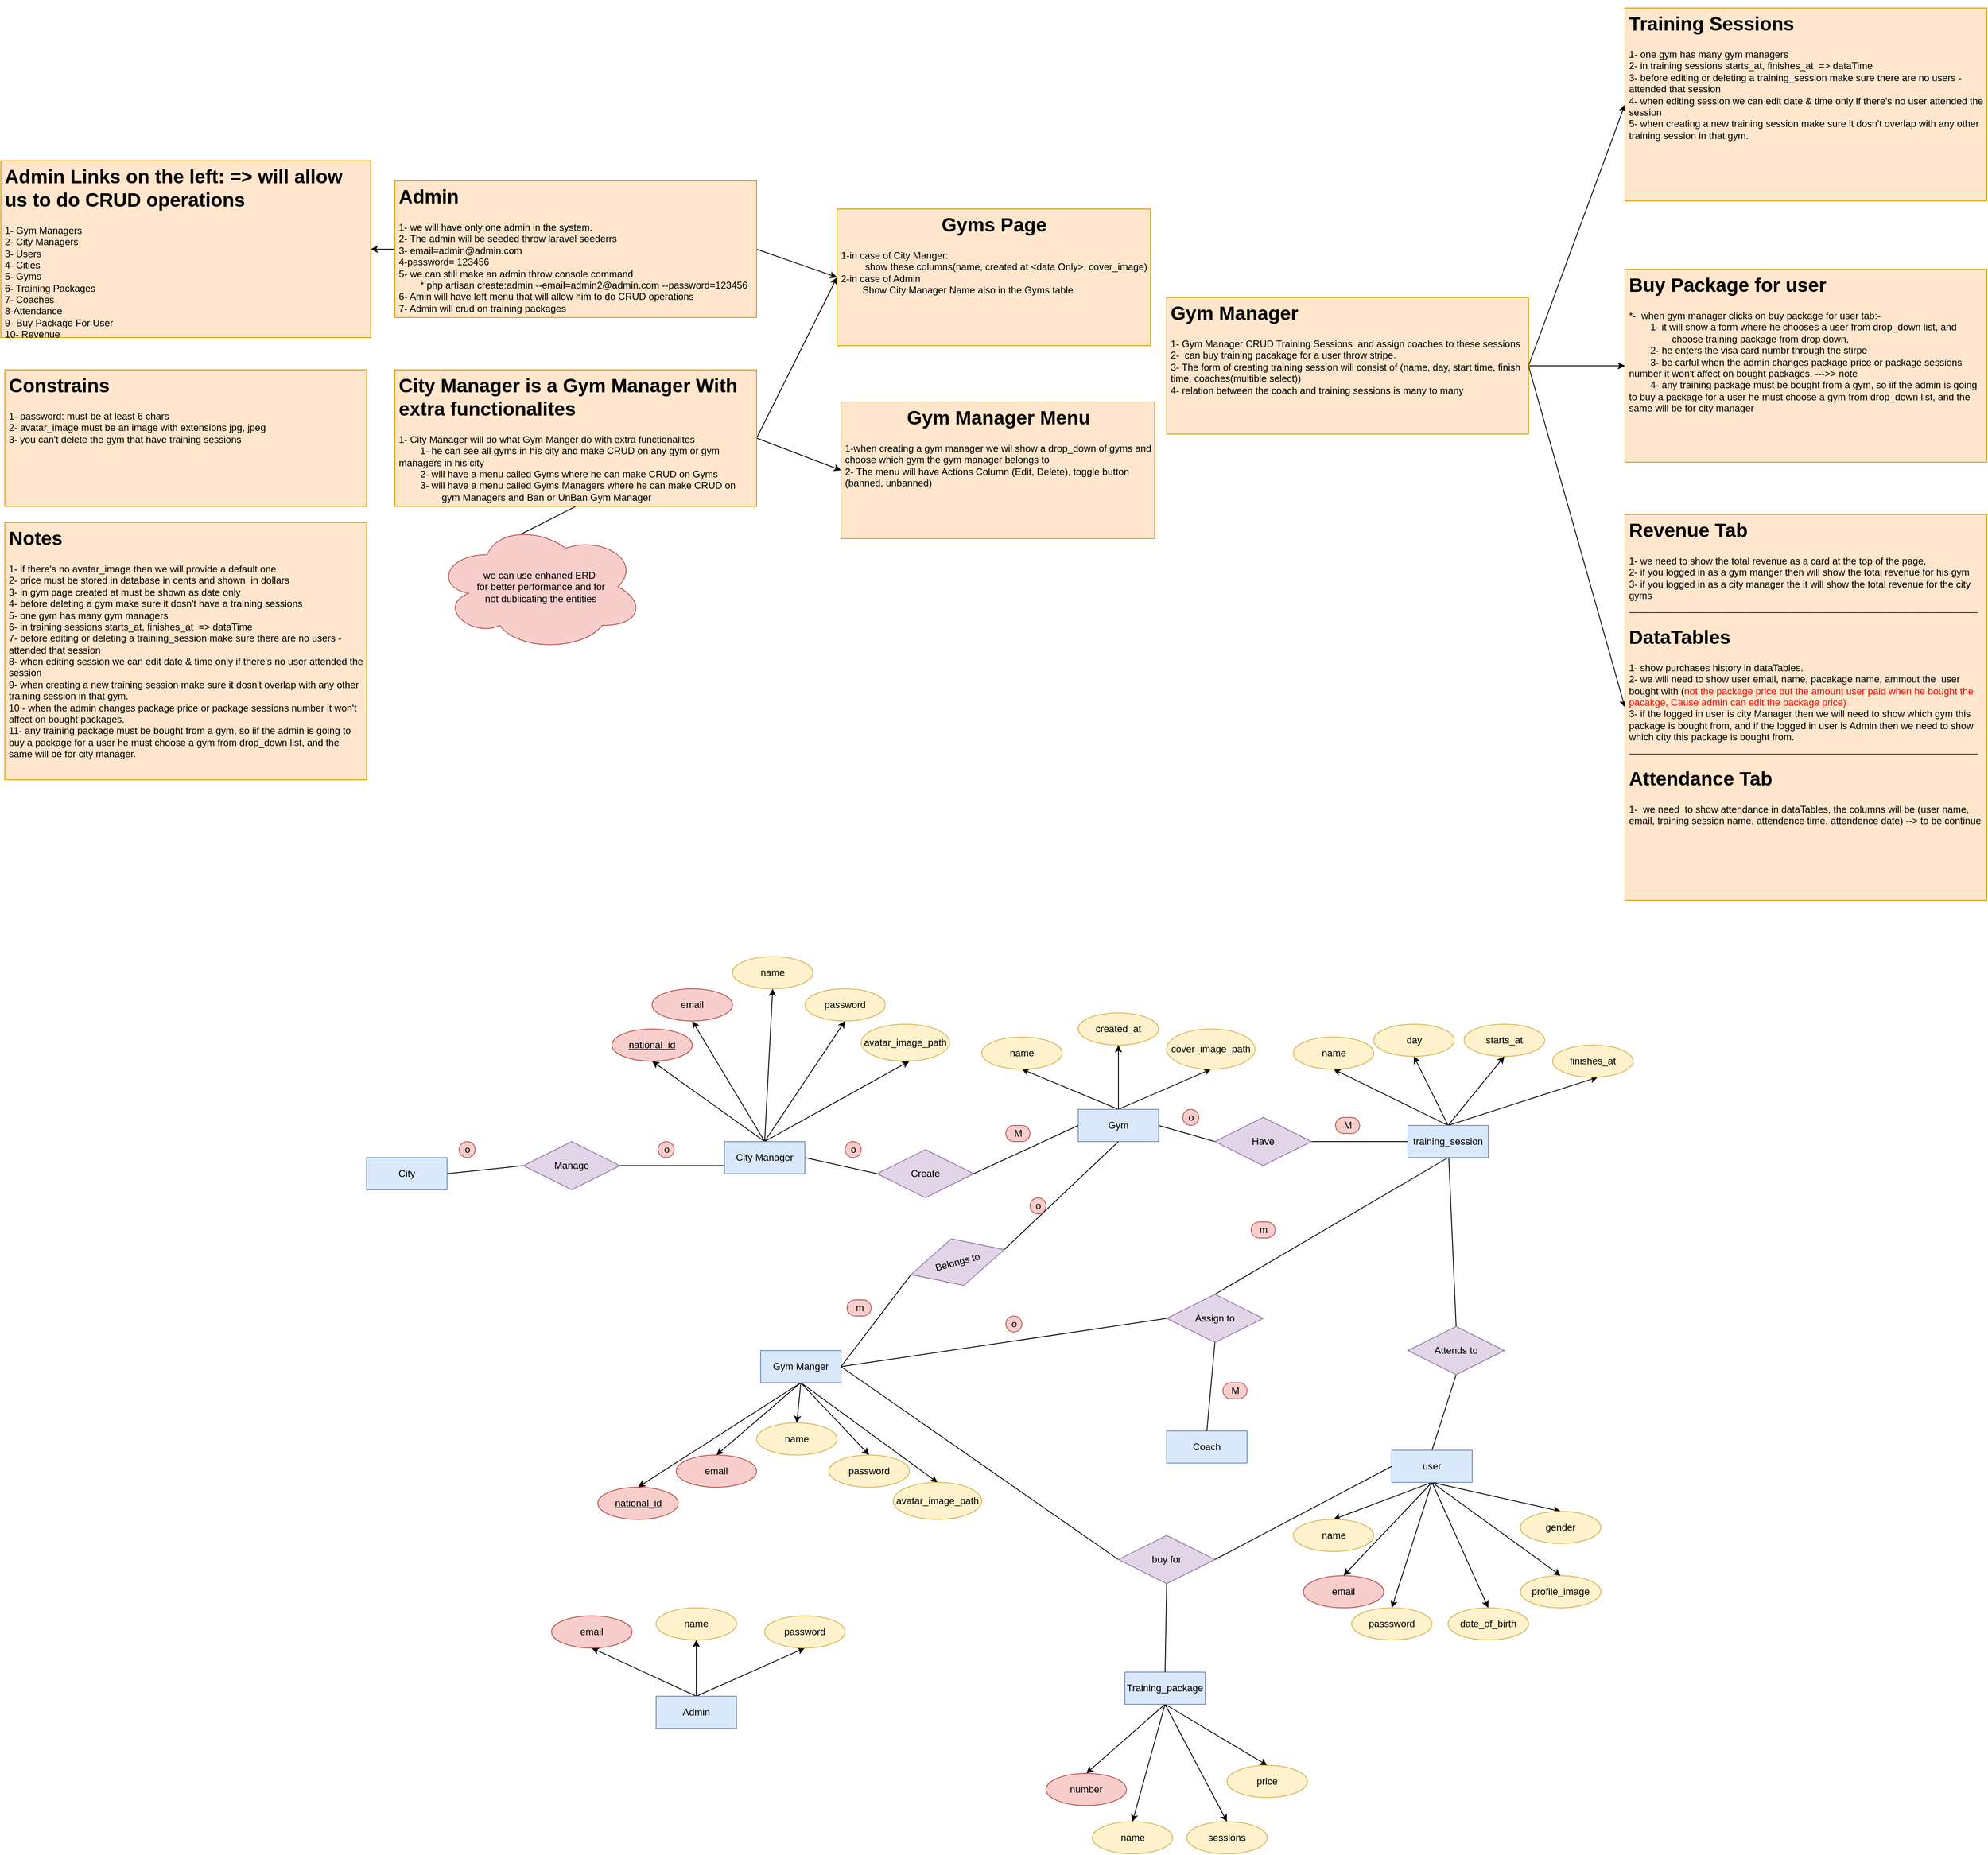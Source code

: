 <mxfile version="15.4.0" type="device"><diagram id="-0DQBgqmpLH5IsgP1xKu" name="Page-1"><mxGraphModel dx="2150" dy="1388" grid="1" gridSize="10" guides="1" tooltips="1" connect="1" arrows="1" fold="1" page="1" pageScale="1" pageWidth="1169" pageHeight="827" math="0" shadow="0"><root><mxCell id="0"/><mxCell id="1" parent="0"/><mxCell id="-M011yfYA1YsvRkEoNFy-56" style="edgeStyle=none;rounded=0;orthogonalLoop=1;jettySize=auto;html=1;exitX=0.5;exitY=0;exitDx=0;exitDy=0;entryX=0.5;entryY=1;entryDx=0;entryDy=0;" edge="1" parent="1" source="-M011yfYA1YsvRkEoNFy-1" target="-M011yfYA1YsvRkEoNFy-55"><mxGeometry relative="1" as="geometry"/></mxCell><mxCell id="-M011yfYA1YsvRkEoNFy-58" style="edgeStyle=none;rounded=0;orthogonalLoop=1;jettySize=auto;html=1;exitX=0.5;exitY=0;exitDx=0;exitDy=0;entryX=0.5;entryY=1;entryDx=0;entryDy=0;" edge="1" parent="1" source="-M011yfYA1YsvRkEoNFy-1" target="-M011yfYA1YsvRkEoNFy-57"><mxGeometry relative="1" as="geometry"/></mxCell><mxCell id="-M011yfYA1YsvRkEoNFy-60" style="edgeStyle=none;rounded=0;orthogonalLoop=1;jettySize=auto;html=1;exitX=0.5;exitY=0;exitDx=0;exitDy=0;entryX=0.5;entryY=1;entryDx=0;entryDy=0;" edge="1" parent="1" source="-M011yfYA1YsvRkEoNFy-1" target="-M011yfYA1YsvRkEoNFy-59"><mxGeometry relative="1" as="geometry"/></mxCell><mxCell id="-M011yfYA1YsvRkEoNFy-1" value="Admin" style="whiteSpace=wrap;html=1;align=center;fillColor=#dae8fc;strokeColor=#6c8ebf;" vertex="1" parent="1"><mxGeometry x="795" y="1320" width="100" height="40" as="geometry"/></mxCell><mxCell id="-M011yfYA1YsvRkEoNFy-144" style="edgeStyle=none;rounded=0;orthogonalLoop=1;jettySize=auto;html=1;exitX=1;exitY=0.5;exitDx=0;exitDy=0;entryX=0;entryY=0.5;entryDx=0;entryDy=0;endArrow=none;endFill=0;" edge="1" parent="1" source="-M011yfYA1YsvRkEoNFy-2" target="-M011yfYA1YsvRkEoNFy-136"><mxGeometry relative="1" as="geometry"/></mxCell><mxCell id="-M011yfYA1YsvRkEoNFy-145" style="edgeStyle=none;rounded=0;orthogonalLoop=1;jettySize=auto;html=1;exitX=0.5;exitY=1;exitDx=0;exitDy=0;entryX=0.5;entryY=0;entryDx=0;entryDy=0;endArrow=classic;endFill=1;" edge="1" parent="1" source="-M011yfYA1YsvRkEoNFy-2" target="-M011yfYA1YsvRkEoNFy-8"><mxGeometry relative="1" as="geometry"/></mxCell><mxCell id="-M011yfYA1YsvRkEoNFy-146" style="edgeStyle=none;rounded=0;orthogonalLoop=1;jettySize=auto;html=1;exitX=0.5;exitY=1;exitDx=0;exitDy=0;entryX=0.5;entryY=0;entryDx=0;entryDy=0;endArrow=classic;endFill=1;" edge="1" parent="1" source="-M011yfYA1YsvRkEoNFy-2" target="-M011yfYA1YsvRkEoNFy-4"><mxGeometry relative="1" as="geometry"/></mxCell><mxCell id="-M011yfYA1YsvRkEoNFy-147" style="edgeStyle=none;rounded=0;orthogonalLoop=1;jettySize=auto;html=1;exitX=0.5;exitY=1;exitDx=0;exitDy=0;entryX=0.5;entryY=0;entryDx=0;entryDy=0;endArrow=classic;endFill=1;" edge="1" parent="1" source="-M011yfYA1YsvRkEoNFy-2" target="-M011yfYA1YsvRkEoNFy-9"><mxGeometry relative="1" as="geometry"/></mxCell><mxCell id="-M011yfYA1YsvRkEoNFy-148" style="edgeStyle=none;rounded=0;orthogonalLoop=1;jettySize=auto;html=1;exitX=0.5;exitY=1;exitDx=0;exitDy=0;entryX=0.5;entryY=0;entryDx=0;entryDy=0;endArrow=classic;endFill=1;" edge="1" parent="1" source="-M011yfYA1YsvRkEoNFy-2" target="-M011yfYA1YsvRkEoNFy-13"><mxGeometry relative="1" as="geometry"/></mxCell><mxCell id="-M011yfYA1YsvRkEoNFy-149" style="edgeStyle=none;rounded=0;orthogonalLoop=1;jettySize=auto;html=1;exitX=0.5;exitY=1;exitDx=0;exitDy=0;entryX=0.5;entryY=0;entryDx=0;entryDy=0;endArrow=classic;endFill=1;" edge="1" parent="1" source="-M011yfYA1YsvRkEoNFy-2" target="-M011yfYA1YsvRkEoNFy-15"><mxGeometry relative="1" as="geometry"/></mxCell><mxCell id="-M011yfYA1YsvRkEoNFy-180" style="edgeStyle=none;rounded=0;orthogonalLoop=1;jettySize=auto;html=1;exitX=1;exitY=0.5;exitDx=0;exitDy=0;entryX=0;entryY=0.5;entryDx=0;entryDy=0;endArrow=none;endFill=0;" edge="1" parent="1" source="-M011yfYA1YsvRkEoNFy-2" target="-M011yfYA1YsvRkEoNFy-151"><mxGeometry relative="1" as="geometry"/></mxCell><mxCell id="-M011yfYA1YsvRkEoNFy-184" style="edgeStyle=none;rounded=0;orthogonalLoop=1;jettySize=auto;html=1;exitX=1;exitY=0.5;exitDx=0;exitDy=0;entryX=0;entryY=0.5;entryDx=0;entryDy=0;endArrow=none;endFill=0;" edge="1" parent="1" source="-M011yfYA1YsvRkEoNFy-2" target="-M011yfYA1YsvRkEoNFy-183"><mxGeometry relative="1" as="geometry"/></mxCell><mxCell id="-M011yfYA1YsvRkEoNFy-2" value="Gym Manger" style="whiteSpace=wrap;html=1;align=center;fillColor=#dae8fc;strokeColor=#6c8ebf;" vertex="1" parent="1"><mxGeometry x="925" y="890" width="100" height="40" as="geometry"/></mxCell><mxCell id="-M011yfYA1YsvRkEoNFy-4" value="email" style="ellipse;whiteSpace=wrap;html=1;align=center;fillColor=#f8cecc;strokeColor=#b85450;" vertex="1" parent="1"><mxGeometry x="820" y="1020" width="100" height="40" as="geometry"/></mxCell><mxCell id="-M011yfYA1YsvRkEoNFy-8" value="name" style="ellipse;whiteSpace=wrap;html=1;align=center;fillColor=#fff2cc;strokeColor=#d6b656;" vertex="1" parent="1"><mxGeometry x="920" y="980" width="100" height="40" as="geometry"/></mxCell><mxCell id="-M011yfYA1YsvRkEoNFy-9" value="national_id" style="ellipse;whiteSpace=wrap;html=1;align=center;fillColor=#f8cecc;strokeColor=#b85450;fontStyle=4" vertex="1" parent="1"><mxGeometry x="722.5" y="1060" width="100" height="40" as="geometry"/></mxCell><mxCell id="-M011yfYA1YsvRkEoNFy-13" value="password" style="ellipse;whiteSpace=wrap;html=1;align=center;fillColor=#fff2cc;strokeColor=#d6b656;" vertex="1" parent="1"><mxGeometry x="1010" y="1020" width="100" height="40" as="geometry"/></mxCell><mxCell id="-M011yfYA1YsvRkEoNFy-15" value="avatar_image_path" style="ellipse;whiteSpace=wrap;html=1;align=center;fillColor=#fff2cc;strokeColor=#d6b656;" vertex="1" parent="1"><mxGeometry x="1090" y="1054" width="110" height="46" as="geometry"/></mxCell><mxCell id="-M011yfYA1YsvRkEoNFy-19" style="edgeStyle=none;rounded=0;orthogonalLoop=1;jettySize=auto;html=1;exitX=0.5;exitY=0;exitDx=0;exitDy=0;entryX=0.5;entryY=1;entryDx=0;entryDy=0;" edge="1" parent="1" source="-M011yfYA1YsvRkEoNFy-24" target="-M011yfYA1YsvRkEoNFy-25"><mxGeometry relative="1" as="geometry"/></mxCell><mxCell id="-M011yfYA1YsvRkEoNFy-20" style="edgeStyle=none;rounded=0;orthogonalLoop=1;jettySize=auto;html=1;exitX=0.5;exitY=0;exitDx=0;exitDy=0;entryX=0.5;entryY=1;entryDx=0;entryDy=0;" edge="1" parent="1" source="-M011yfYA1YsvRkEoNFy-24" target="-M011yfYA1YsvRkEoNFy-27"><mxGeometry relative="1" as="geometry"/></mxCell><mxCell id="-M011yfYA1YsvRkEoNFy-21" style="edgeStyle=none;rounded=0;orthogonalLoop=1;jettySize=auto;html=1;exitX=0.5;exitY=0;exitDx=0;exitDy=0;entryX=0.5;entryY=1;entryDx=0;entryDy=0;" edge="1" parent="1" source="-M011yfYA1YsvRkEoNFy-24" target="-M011yfYA1YsvRkEoNFy-26"><mxGeometry relative="1" as="geometry"/></mxCell><mxCell id="-M011yfYA1YsvRkEoNFy-22" style="edgeStyle=none;rounded=0;orthogonalLoop=1;jettySize=auto;html=1;exitX=0.5;exitY=0;exitDx=0;exitDy=0;entryX=0.5;entryY=1;entryDx=0;entryDy=0;" edge="1" parent="1" source="-M011yfYA1YsvRkEoNFy-24" target="-M011yfYA1YsvRkEoNFy-29"><mxGeometry relative="1" as="geometry"/></mxCell><mxCell id="-M011yfYA1YsvRkEoNFy-23" style="edgeStyle=none;rounded=0;orthogonalLoop=1;jettySize=auto;html=1;exitX=0.5;exitY=0;exitDx=0;exitDy=0;entryX=0.545;entryY=1;entryDx=0;entryDy=0;entryPerimeter=0;" edge="1" parent="1" source="-M011yfYA1YsvRkEoNFy-24" target="-M011yfYA1YsvRkEoNFy-30"><mxGeometry relative="1" as="geometry"/></mxCell><mxCell id="-M011yfYA1YsvRkEoNFy-76" style="edgeStyle=none;rounded=0;orthogonalLoop=1;jettySize=auto;html=1;exitX=1;exitY=0.5;exitDx=0;exitDy=0;entryX=0;entryY=0.5;entryDx=0;entryDy=0;endArrow=none;endFill=0;" edge="1" parent="1" source="-M011yfYA1YsvRkEoNFy-24" target="-M011yfYA1YsvRkEoNFy-74"><mxGeometry relative="1" as="geometry"/></mxCell><mxCell id="-M011yfYA1YsvRkEoNFy-24" value="City Manager" style="whiteSpace=wrap;html=1;align=center;fillColor=#dae8fc;strokeColor=#6c8ebf;" vertex="1" parent="1"><mxGeometry x="880" y="630" width="100" height="40" as="geometry"/></mxCell><mxCell id="-M011yfYA1YsvRkEoNFy-25" value="email" style="ellipse;whiteSpace=wrap;html=1;align=center;fillColor=#f8cecc;strokeColor=#b85450;" vertex="1" parent="1"><mxGeometry x="790" y="440" width="100" height="40" as="geometry"/></mxCell><mxCell id="-M011yfYA1YsvRkEoNFy-26" value="name" style="ellipse;whiteSpace=wrap;html=1;align=center;fillColor=#fff2cc;strokeColor=#d6b656;" vertex="1" parent="1"><mxGeometry x="890" y="400" width="100" height="40" as="geometry"/></mxCell><mxCell id="-M011yfYA1YsvRkEoNFy-27" value="national_id" style="ellipse;whiteSpace=wrap;html=1;align=center;fillColor=#f8cecc;strokeColor=#b85450;fontStyle=4" vertex="1" parent="1"><mxGeometry x="740" y="490" width="100" height="40" as="geometry"/></mxCell><mxCell id="-M011yfYA1YsvRkEoNFy-29" value="password" style="ellipse;whiteSpace=wrap;html=1;align=center;fillColor=#fff2cc;strokeColor=#d6b656;" vertex="1" parent="1"><mxGeometry x="980" y="440" width="100" height="40" as="geometry"/></mxCell><mxCell id="-M011yfYA1YsvRkEoNFy-30" value="avatar_image_path" style="ellipse;whiteSpace=wrap;html=1;align=center;fillColor=#fff2cc;strokeColor=#d6b656;" vertex="1" parent="1"><mxGeometry x="1050" y="484" width="110" height="46" as="geometry"/></mxCell><mxCell id="-M011yfYA1YsvRkEoNFy-36" value="&lt;h1&gt;Admin Links on the left: =&amp;gt; will allow us to do CRUD operations&lt;/h1&gt;&lt;div&gt;1- Gym Managers&lt;/div&gt;&lt;div&gt;2- City Managers&lt;/div&gt;&lt;div&gt;3- Users&lt;/div&gt;&lt;div&gt;4- Cities&lt;/div&gt;&lt;div&gt;5- Gyms&lt;/div&gt;&lt;div&gt;6- Training Packages&lt;/div&gt;&lt;div&gt;7- Coaches&lt;/div&gt;&lt;div&gt;8-Attendance&lt;/div&gt;&lt;div&gt;9- Buy Package For User&lt;/div&gt;&lt;div&gt;10- Revenue&lt;/div&gt;" style="text;html=1;strokeColor=#d79b00;fillColor=#ffe6cc;spacing=5;spacingTop=-20;whiteSpace=wrap;overflow=hidden;rounded=0;" vertex="1" parent="1"><mxGeometry x="-20" y="-590" width="460" height="220" as="geometry"/></mxCell><mxCell id="-M011yfYA1YsvRkEoNFy-62" style="edgeStyle=none;rounded=0;orthogonalLoop=1;jettySize=auto;html=1;exitX=0;exitY=0.5;exitDx=0;exitDy=0;entryX=1;entryY=0.5;entryDx=0;entryDy=0;" edge="1" parent="1" source="-M011yfYA1YsvRkEoNFy-37" target="-M011yfYA1YsvRkEoNFy-36"><mxGeometry relative="1" as="geometry"/></mxCell><mxCell id="-M011yfYA1YsvRkEoNFy-71" style="edgeStyle=none;rounded=0;orthogonalLoop=1;jettySize=auto;html=1;exitX=1;exitY=0.5;exitDx=0;exitDy=0;entryX=0;entryY=0.5;entryDx=0;entryDy=0;" edge="1" parent="1" source="-M011yfYA1YsvRkEoNFy-37" target="-M011yfYA1YsvRkEoNFy-63"><mxGeometry relative="1" as="geometry"/></mxCell><mxCell id="-M011yfYA1YsvRkEoNFy-37" value="&lt;h1&gt;Admin&lt;/h1&gt;&lt;div&gt;1- we will have only one admin in the system.&lt;/div&gt;&lt;div&gt;2- The admin will be seeded throw laravel seederrs&lt;/div&gt;&lt;div&gt;3- email=admin@admin.com&lt;/div&gt;&lt;div&gt;4-password= 123456&lt;/div&gt;&lt;div&gt;5- we can still make an admin throw console command&lt;/div&gt;&lt;div&gt;&lt;span style=&quot;white-space: pre&quot;&gt;&lt;span style=&quot;white-space: pre&quot;&gt;&#9;&lt;/span&gt;* php artisan create:admin --email=admin2@admin.com --password=123456&lt;/span&gt;&lt;/div&gt;&lt;div&gt;6- Amin will have left menu that will allow him to do CRUD operations&lt;/div&gt;&lt;div&gt;7- Admin will crud on training packages&lt;/div&gt;" style="text;html=1;strokeColor=#d79b00;fillColor=#ffe6cc;spacing=5;spacingTop=-20;whiteSpace=wrap;overflow=hidden;rounded=0;" vertex="1" parent="1"><mxGeometry x="470" y="-565" width="450" height="170" as="geometry"/></mxCell><mxCell id="-M011yfYA1YsvRkEoNFy-38" value="&lt;h1&gt;Constrains&lt;/h1&gt;&lt;div&gt;1- password: must be at least 6 chars&lt;/div&gt;&lt;div&gt;2- avatar_image must be an image with extensions jpg, jpeg&lt;/div&gt;&lt;div&gt;3- you can't delete the gym that have training sessions&lt;/div&gt;" style="text;html=1;strokeColor=#d79b00;fillColor=#ffe6cc;spacing=5;spacingTop=-20;whiteSpace=wrap;overflow=hidden;rounded=0;" vertex="1" parent="1"><mxGeometry x="-15" y="-330" width="450" height="170" as="geometry"/></mxCell><mxCell id="-M011yfYA1YsvRkEoNFy-39" value="City" style="whiteSpace=wrap;html=1;align=center;fillColor=#dae8fc;strokeColor=#6c8ebf;" vertex="1" parent="1"><mxGeometry x="435" y="650" width="100" height="40" as="geometry"/></mxCell><mxCell id="-M011yfYA1YsvRkEoNFy-66" style="edgeStyle=none;rounded=0;orthogonalLoop=1;jettySize=auto;html=1;exitX=0.5;exitY=0;exitDx=0;exitDy=0;entryX=0.5;entryY=1;entryDx=0;entryDy=0;" edge="1" parent="1" source="-M011yfYA1YsvRkEoNFy-40" target="-M011yfYA1YsvRkEoNFy-65"><mxGeometry relative="1" as="geometry"/></mxCell><mxCell id="-M011yfYA1YsvRkEoNFy-68" style="edgeStyle=none;rounded=0;orthogonalLoop=1;jettySize=auto;html=1;exitX=0.5;exitY=0;exitDx=0;exitDy=0;entryX=0.5;entryY=1;entryDx=0;entryDy=0;" edge="1" parent="1" source="-M011yfYA1YsvRkEoNFy-40" target="-M011yfYA1YsvRkEoNFy-67"><mxGeometry relative="1" as="geometry"/></mxCell><mxCell id="-M011yfYA1YsvRkEoNFy-70" style="edgeStyle=none;rounded=0;orthogonalLoop=1;jettySize=auto;html=1;exitX=0.5;exitY=0;exitDx=0;exitDy=0;entryX=0.5;entryY=1;entryDx=0;entryDy=0;" edge="1" parent="1" source="-M011yfYA1YsvRkEoNFy-40" target="-M011yfYA1YsvRkEoNFy-69"><mxGeometry relative="1" as="geometry"/></mxCell><mxCell id="-M011yfYA1YsvRkEoNFy-122" style="edgeStyle=none;rounded=0;orthogonalLoop=1;jettySize=auto;html=1;exitX=1;exitY=0.5;exitDx=0;exitDy=0;entryX=0;entryY=0.5;entryDx=0;entryDy=0;endArrow=none;endFill=0;" edge="1" parent="1" source="-M011yfYA1YsvRkEoNFy-40" target="-M011yfYA1YsvRkEoNFy-121"><mxGeometry relative="1" as="geometry"/></mxCell><mxCell id="-M011yfYA1YsvRkEoNFy-40" value="Gym" style="whiteSpace=wrap;html=1;align=center;fillColor=#dae8fc;strokeColor=#6c8ebf;" vertex="1" parent="1"><mxGeometry x="1320" y="590" width="100" height="40" as="geometry"/></mxCell><mxCell id="-M011yfYA1YsvRkEoNFy-50" style="edgeStyle=none;rounded=0;orthogonalLoop=1;jettySize=auto;html=1;entryX=0.5;entryY=0;entryDx=0;entryDy=0;exitX=0.5;exitY=1;exitDx=0;exitDy=0;" edge="1" parent="1" source="-M011yfYA1YsvRkEoNFy-41" target="-M011yfYA1YsvRkEoNFy-48"><mxGeometry relative="1" as="geometry"><mxPoint x="1423" y="1546" as="sourcePoint"/></mxGeometry></mxCell><mxCell id="-M011yfYA1YsvRkEoNFy-51" style="edgeStyle=none;rounded=0;orthogonalLoop=1;jettySize=auto;html=1;entryX=0.5;entryY=0;entryDx=0;entryDy=0;exitX=0.5;exitY=1;exitDx=0;exitDy=0;" edge="1" parent="1" source="-M011yfYA1YsvRkEoNFy-41" target="-M011yfYA1YsvRkEoNFy-45"><mxGeometry relative="1" as="geometry"><mxPoint x="1423" y="1546" as="sourcePoint"/></mxGeometry></mxCell><mxCell id="-M011yfYA1YsvRkEoNFy-53" style="edgeStyle=none;rounded=0;orthogonalLoop=1;jettySize=auto;html=1;entryX=0.5;entryY=0;entryDx=0;entryDy=0;exitX=0.5;exitY=1;exitDx=0;exitDy=0;" edge="1" parent="1" source="-M011yfYA1YsvRkEoNFy-41" target="-M011yfYA1YsvRkEoNFy-47"><mxGeometry relative="1" as="geometry"><mxPoint x="1423" y="1546" as="sourcePoint"/></mxGeometry></mxCell><mxCell id="-M011yfYA1YsvRkEoNFy-166" style="edgeStyle=none;rounded=0;orthogonalLoop=1;jettySize=auto;html=1;exitX=0.5;exitY=1;exitDx=0;exitDy=0;entryX=0.5;entryY=0;entryDx=0;entryDy=0;endArrow=classic;endFill=1;" edge="1" parent="1" source="-M011yfYA1YsvRkEoNFy-41" target="-M011yfYA1YsvRkEoNFy-46"><mxGeometry relative="1" as="geometry"/></mxCell><mxCell id="-M011yfYA1YsvRkEoNFy-41" value="Training_package" style="whiteSpace=wrap;html=1;align=center;fillColor=#dae8fc;strokeColor=#6c8ebf;" vertex="1" parent="1"><mxGeometry x="1378" y="1290" width="100" height="40" as="geometry"/></mxCell><mxCell id="-M011yfYA1YsvRkEoNFy-42" value="Coach" style="whiteSpace=wrap;html=1;align=center;fillColor=#dae8fc;strokeColor=#6c8ebf;" vertex="1" parent="1"><mxGeometry x="1430" y="990" width="100" height="40" as="geometry"/></mxCell><mxCell id="-M011yfYA1YsvRkEoNFy-164" style="edgeStyle=none;rounded=0;orthogonalLoop=1;jettySize=auto;html=1;exitX=0.5;exitY=0;exitDx=0;exitDy=0;entryX=0.5;entryY=1;entryDx=0;entryDy=0;endArrow=none;endFill=0;" edge="1" parent="1" source="-M011yfYA1YsvRkEoNFy-43" target="-M011yfYA1YsvRkEoNFy-163"><mxGeometry relative="1" as="geometry"/></mxCell><mxCell id="-M011yfYA1YsvRkEoNFy-197" style="edgeStyle=none;rounded=0;orthogonalLoop=1;jettySize=auto;html=1;exitX=0.5;exitY=1;exitDx=0;exitDy=0;entryX=0.5;entryY=0;entryDx=0;entryDy=0;endArrow=classic;endFill=1;" edge="1" parent="1" source="-M011yfYA1YsvRkEoNFy-43" target="-M011yfYA1YsvRkEoNFy-191"><mxGeometry relative="1" as="geometry"/></mxCell><mxCell id="-M011yfYA1YsvRkEoNFy-198" style="edgeStyle=none;rounded=0;orthogonalLoop=1;jettySize=auto;html=1;exitX=0.5;exitY=1;exitDx=0;exitDy=0;entryX=0.5;entryY=0;entryDx=0;entryDy=0;endArrow=classic;endFill=1;" edge="1" parent="1" source="-M011yfYA1YsvRkEoNFy-43" target="-M011yfYA1YsvRkEoNFy-192"><mxGeometry relative="1" as="geometry"/></mxCell><mxCell id="-M011yfYA1YsvRkEoNFy-199" style="edgeStyle=none;rounded=0;orthogonalLoop=1;jettySize=auto;html=1;exitX=0.5;exitY=1;exitDx=0;exitDy=0;entryX=0.5;entryY=0;entryDx=0;entryDy=0;endArrow=classic;endFill=1;" edge="1" parent="1" source="-M011yfYA1YsvRkEoNFy-43" target="-M011yfYA1YsvRkEoNFy-193"><mxGeometry relative="1" as="geometry"/></mxCell><mxCell id="-M011yfYA1YsvRkEoNFy-200" style="edgeStyle=none;rounded=0;orthogonalLoop=1;jettySize=auto;html=1;exitX=0.5;exitY=1;exitDx=0;exitDy=0;entryX=0.5;entryY=0;entryDx=0;entryDy=0;endArrow=classic;endFill=1;" edge="1" parent="1" source="-M011yfYA1YsvRkEoNFy-43" target="-M011yfYA1YsvRkEoNFy-196"><mxGeometry relative="1" as="geometry"/></mxCell><mxCell id="-M011yfYA1YsvRkEoNFy-201" style="edgeStyle=none;rounded=0;orthogonalLoop=1;jettySize=auto;html=1;exitX=0.5;exitY=1;exitDx=0;exitDy=0;entryX=0.5;entryY=0;entryDx=0;entryDy=0;endArrow=classic;endFill=1;" edge="1" parent="1" source="-M011yfYA1YsvRkEoNFy-43" target="-M011yfYA1YsvRkEoNFy-194"><mxGeometry relative="1" as="geometry"/></mxCell><mxCell id="-M011yfYA1YsvRkEoNFy-202" style="edgeStyle=none;rounded=0;orthogonalLoop=1;jettySize=auto;html=1;exitX=0.5;exitY=1;exitDx=0;exitDy=0;entryX=0.5;entryY=0;entryDx=0;entryDy=0;endArrow=classic;endFill=1;" edge="1" parent="1" source="-M011yfYA1YsvRkEoNFy-43" target="-M011yfYA1YsvRkEoNFy-195"><mxGeometry relative="1" as="geometry"/></mxCell><mxCell id="-M011yfYA1YsvRkEoNFy-43" value="user" style="whiteSpace=wrap;html=1;align=center;fillColor=#dae8fc;strokeColor=#6c8ebf;" vertex="1" parent="1"><mxGeometry x="1710" y="1014" width="100" height="40" as="geometry"/></mxCell><mxCell id="-M011yfYA1YsvRkEoNFy-44" value="&lt;h1&gt;Notes&lt;/h1&gt;&lt;div&gt;1- if there's no avatar_image then we will provide a default one&lt;/div&gt;&lt;div&gt;2- price must be stored in database in cents and shown&amp;nbsp; in dollars&lt;/div&gt;&lt;div&gt;3- in gym page created at must be shown as date only&lt;/div&gt;&lt;div&gt;4- before deleting a gym make sure it dosn't have a training sessions&lt;/div&gt;&lt;div&gt;5- one gym has many gym managers&lt;/div&gt;&lt;div&gt;6- in training sessions starts_at, finishes_at&amp;nbsp; =&amp;gt; dataTime&lt;/div&gt;&lt;div&gt;7- before editing or deleting a training_session make sure there are no users - attended that session&lt;/div&gt;&lt;div&gt;8- when editing session we can edit date &amp;amp; time only if there's no user attended the session&lt;/div&gt;&lt;div&gt;9- when creating a new training session make sure it dosn't overlap with any other training session in that gym.&lt;/div&gt;10 - when the admin changes package price or package sessions number it won't affect on bought packages.&amp;nbsp;&lt;span&gt;&amp;nbsp;&lt;/span&gt;&lt;br&gt;11- any training package must be bought from a gym, so iif the admin is going to buy a package for a user he must choose a gym from drop_down list, and the same will be for city manager.&lt;div&gt;&lt;br&gt;&lt;/div&gt;" style="text;html=1;strokeColor=#d79b00;fillColor=#ffe6cc;spacing=5;spacingTop=-20;whiteSpace=wrap;overflow=hidden;rounded=0;" vertex="1" parent="1"><mxGeometry x="-15" y="-140" width="450" height="320" as="geometry"/></mxCell><mxCell id="-M011yfYA1YsvRkEoNFy-45" value="name" style="ellipse;whiteSpace=wrap;html=1;align=center;fillColor=#fff2cc;strokeColor=#d6b656;" vertex="1" parent="1"><mxGeometry x="1337.5" y="1476" width="100" height="40" as="geometry"/></mxCell><mxCell id="-M011yfYA1YsvRkEoNFy-46" value="price" style="ellipse;whiteSpace=wrap;html=1;align=center;fillColor=#fff2cc;strokeColor=#d6b656;" vertex="1" parent="1"><mxGeometry x="1505" y="1406" width="100" height="40" as="geometry"/></mxCell><mxCell id="-M011yfYA1YsvRkEoNFy-47" value="sessions" style="ellipse;whiteSpace=wrap;html=1;align=center;fillColor=#fff2cc;strokeColor=#d6b656;" vertex="1" parent="1"><mxGeometry x="1455" y="1476" width="100" height="40" as="geometry"/></mxCell><mxCell id="-M011yfYA1YsvRkEoNFy-48" value="number" style="ellipse;whiteSpace=wrap;html=1;align=center;fillColor=#f8cecc;strokeColor=#b85450;" vertex="1" parent="1"><mxGeometry x="1280" y="1416" width="100" height="40" as="geometry"/></mxCell><mxCell id="-M011yfYA1YsvRkEoNFy-55" value="email" style="ellipse;whiteSpace=wrap;html=1;align=center;fillColor=#f8cecc;strokeColor=#b85450;" vertex="1" parent="1"><mxGeometry x="665" y="1220" width="100" height="40" as="geometry"/></mxCell><mxCell id="-M011yfYA1YsvRkEoNFy-57" value="name" style="ellipse;whiteSpace=wrap;html=1;align=center;fillColor=#fff2cc;strokeColor=#d6b656;" vertex="1" parent="1"><mxGeometry x="795" y="1210" width="100" height="40" as="geometry"/></mxCell><mxCell id="-M011yfYA1YsvRkEoNFy-59" value="password" style="ellipse;whiteSpace=wrap;html=1;align=center;fillColor=#fff2cc;strokeColor=#d6b656;" vertex="1" parent="1"><mxGeometry x="930" y="1220" width="100" height="40" as="geometry"/></mxCell><mxCell id="-M011yfYA1YsvRkEoNFy-72" style="edgeStyle=none;rounded=0;orthogonalLoop=1;jettySize=auto;html=1;exitX=1;exitY=0.5;exitDx=0;exitDy=0;entryX=0;entryY=0.5;entryDx=0;entryDy=0;" edge="1" parent="1" source="-M011yfYA1YsvRkEoNFy-61" target="-M011yfYA1YsvRkEoNFy-63"><mxGeometry relative="1" as="geometry"/></mxCell><mxCell id="-M011yfYA1YsvRkEoNFy-129" style="edgeStyle=none;rounded=0;orthogonalLoop=1;jettySize=auto;html=1;exitX=0.5;exitY=1;exitDx=0;exitDy=0;entryX=0.4;entryY=0.1;entryDx=0;entryDy=0;entryPerimeter=0;endArrow=none;endFill=0;" edge="1" parent="1" source="-M011yfYA1YsvRkEoNFy-61" target="-M011yfYA1YsvRkEoNFy-128"><mxGeometry relative="1" as="geometry"/></mxCell><mxCell id="-M011yfYA1YsvRkEoNFy-131" style="edgeStyle=none;rounded=0;orthogonalLoop=1;jettySize=auto;html=1;exitX=1;exitY=0.5;exitDx=0;exitDy=0;entryX=0;entryY=0.5;entryDx=0;entryDy=0;endArrow=classic;endFill=1;" edge="1" parent="1" source="-M011yfYA1YsvRkEoNFy-61" target="-M011yfYA1YsvRkEoNFy-130"><mxGeometry relative="1" as="geometry"/></mxCell><mxCell id="-M011yfYA1YsvRkEoNFy-61" value="&lt;h1&gt;City Manager is a Gym Manager With extra functionalites&lt;/h1&gt;&lt;div&gt;1- City Manager will do what Gym Manger do with extra functionalites&lt;/div&gt;&lt;div&gt;&lt;span style=&quot;white-space: pre&quot;&gt;&#9;&lt;/span&gt;1- he can see all gyms in his city and make CRUD on any gym or gym managers in his city&lt;/div&gt;&lt;div&gt;&lt;span style=&quot;white-space: pre&quot;&gt;&#9;&lt;/span&gt;2- will have a menu called Gyms where he can make CRUD on Gyms&lt;br&gt;&lt;/div&gt;&lt;div&gt;&lt;span style=&quot;white-space: pre&quot;&gt;&#9;&lt;/span&gt;3- will have a menu called Gyms Managers where he can make CRUD on&lt;br&gt;&lt;/div&gt;&lt;div&gt;&lt;span style=&quot;white-space: pre&quot;&gt;&#9;&lt;/span&gt;&lt;span style=&quot;white-space: pre&quot;&gt;&#9;&lt;/span&gt;gym Managers and Ban or UnBan Gym Manager&lt;br&gt;&lt;/div&gt;&lt;div&gt;&lt;br&gt;&lt;/div&gt;" style="text;html=1;strokeColor=#d79b00;fillColor=#ffe6cc;spacing=5;spacingTop=-20;whiteSpace=wrap;overflow=hidden;rounded=0;" vertex="1" parent="1"><mxGeometry x="470" y="-330" width="450" height="170" as="geometry"/></mxCell><mxCell id="-M011yfYA1YsvRkEoNFy-63" value="&lt;h1 style=&quot;text-align: center&quot;&gt;Gyms Page&lt;/h1&gt;&lt;div&gt;1-in case of City Manger:&lt;/div&gt;&lt;div&gt;&lt;span style=&quot;white-space: pre&quot;&gt;&#9;&lt;/span&gt;&amp;nbsp;show these columns(name, created at &amp;lt;data Only&amp;gt;, cover_image)&lt;/div&gt;&lt;div&gt;2-in case of Admin&amp;nbsp;&lt;/div&gt;&lt;div&gt;&lt;span style=&quot;white-space: pre&quot;&gt;&#9;&lt;/span&gt;Show City Manager Name also in the Gyms table&lt;br&gt;&lt;/div&gt;&lt;div&gt;&lt;br&gt;&lt;/div&gt;" style="text;html=1;strokeColor=#d79b00;fillColor=#ffe6cc;spacing=5;spacingTop=-20;whiteSpace=wrap;overflow=hidden;rounded=0;" vertex="1" parent="1"><mxGeometry x="1020" y="-530" width="390" height="170" as="geometry"/></mxCell><mxCell id="-M011yfYA1YsvRkEoNFy-65" value="name" style="ellipse;whiteSpace=wrap;html=1;align=center;fillColor=#fff2cc;strokeColor=#d6b656;" vertex="1" parent="1"><mxGeometry x="1200" y="500" width="100" height="40" as="geometry"/></mxCell><mxCell id="-M011yfYA1YsvRkEoNFy-67" value="created_at" style="ellipse;whiteSpace=wrap;html=1;align=center;fillColor=#fff2cc;strokeColor=#d6b656;" vertex="1" parent="1"><mxGeometry x="1320" y="470" width="100" height="40" as="geometry"/></mxCell><mxCell id="-M011yfYA1YsvRkEoNFy-69" value="cover_image_path" style="ellipse;whiteSpace=wrap;html=1;align=center;fillColor=#fff2cc;strokeColor=#d6b656;" vertex="1" parent="1"><mxGeometry x="1430" y="490" width="110" height="50" as="geometry"/></mxCell><mxCell id="-M011yfYA1YsvRkEoNFy-77" style="edgeStyle=none;rounded=0;orthogonalLoop=1;jettySize=auto;html=1;exitX=1;exitY=0.5;exitDx=0;exitDy=0;entryX=0;entryY=0.5;entryDx=0;entryDy=0;endArrow=none;endFill=0;" edge="1" parent="1" source="-M011yfYA1YsvRkEoNFy-74" target="-M011yfYA1YsvRkEoNFy-40"><mxGeometry relative="1" as="geometry"/></mxCell><mxCell id="-M011yfYA1YsvRkEoNFy-74" value="Create" style="shape=rhombus;perimeter=rhombusPerimeter;whiteSpace=wrap;html=1;align=center;fillColor=#e1d5e7;strokeColor=#9673a6;" vertex="1" parent="1"><mxGeometry x="1070" y="640" width="120" height="60" as="geometry"/></mxCell><mxCell id="-M011yfYA1YsvRkEoNFy-78" value="M" style="text;html=1;resizable=0;autosize=1;align=center;verticalAlign=middle;points=[];fillColor=#f8cecc;strokeColor=#b85450;rounded=1;arcSize=50;" vertex="1" parent="1"><mxGeometry x="1230" y="610" width="30" height="20" as="geometry"/></mxCell><mxCell id="-M011yfYA1YsvRkEoNFy-80" value="o" style="text;html=1;resizable=0;autosize=1;align=center;verticalAlign=middle;points=[];fillColor=#f8cecc;strokeColor=#b85450;rounded=1;arcSize=50;" vertex="1" parent="1"><mxGeometry x="1030" y="630" width="20" height="20" as="geometry"/></mxCell><mxCell id="-M011yfYA1YsvRkEoNFy-133" style="edgeStyle=none;rounded=0;orthogonalLoop=1;jettySize=auto;html=1;exitX=0;exitY=0.5;exitDx=0;exitDy=0;entryX=1;entryY=0.5;entryDx=0;entryDy=0;endArrow=none;endFill=0;" edge="1" parent="1" source="-M011yfYA1YsvRkEoNFy-83" target="-M011yfYA1YsvRkEoNFy-39"><mxGeometry relative="1" as="geometry"/></mxCell><mxCell id="-M011yfYA1YsvRkEoNFy-134" style="edgeStyle=none;rounded=0;orthogonalLoop=1;jettySize=auto;html=1;exitX=1;exitY=0.5;exitDx=0;exitDy=0;entryX=0;entryY=0.75;entryDx=0;entryDy=0;endArrow=none;endFill=0;" edge="1" parent="1" source="-M011yfYA1YsvRkEoNFy-83" target="-M011yfYA1YsvRkEoNFy-24"><mxGeometry relative="1" as="geometry"/></mxCell><mxCell id="-M011yfYA1YsvRkEoNFy-83" value="Manage" style="shape=rhombus;perimeter=rhombusPerimeter;whiteSpace=wrap;html=1;align=center;fillColor=#e1d5e7;strokeColor=#9673a6;" vertex="1" parent="1"><mxGeometry x="630" y="630" width="120" height="60" as="geometry"/></mxCell><mxCell id="-M011yfYA1YsvRkEoNFy-87" value="o" style="text;html=1;resizable=0;autosize=1;align=center;verticalAlign=middle;points=[];fillColor=#f8cecc;strokeColor=#b85450;rounded=1;arcSize=50;" vertex="1" parent="1"><mxGeometry x="797.5" y="630" width="20" height="20" as="geometry"/></mxCell><mxCell id="-M011yfYA1YsvRkEoNFy-88" value="o" style="text;html=1;resizable=0;autosize=1;align=center;verticalAlign=middle;points=[];fillColor=#f8cecc;strokeColor=#b85450;rounded=1;arcSize=50;" vertex="1" parent="1"><mxGeometry x="550" y="630" width="20" height="20" as="geometry"/></mxCell><mxCell id="-M011yfYA1YsvRkEoNFy-156" style="edgeStyle=none;rounded=0;orthogonalLoop=1;jettySize=auto;html=1;exitX=0.5;exitY=0;exitDx=0;exitDy=0;entryX=0.5;entryY=1;entryDx=0;entryDy=0;endArrow=classic;endFill=1;" edge="1" parent="1" source="-M011yfYA1YsvRkEoNFy-119" target="-M011yfYA1YsvRkEoNFy-155"><mxGeometry relative="1" as="geometry"/></mxCell><mxCell id="-M011yfYA1YsvRkEoNFy-158" style="edgeStyle=none;rounded=0;orthogonalLoop=1;jettySize=auto;html=1;exitX=0.5;exitY=0;exitDx=0;exitDy=0;entryX=0.5;entryY=1;entryDx=0;entryDy=0;endArrow=classic;endFill=1;" edge="1" parent="1" source="-M011yfYA1YsvRkEoNFy-119" target="-M011yfYA1YsvRkEoNFy-157"><mxGeometry relative="1" as="geometry"/></mxCell><mxCell id="-M011yfYA1YsvRkEoNFy-160" style="edgeStyle=none;rounded=0;orthogonalLoop=1;jettySize=auto;html=1;exitX=0.5;exitY=0;exitDx=0;exitDy=0;entryX=0.56;entryY=1;entryDx=0;entryDy=0;entryPerimeter=0;endArrow=classic;endFill=1;" edge="1" parent="1" source="-M011yfYA1YsvRkEoNFy-119" target="-M011yfYA1YsvRkEoNFy-159"><mxGeometry relative="1" as="geometry"/></mxCell><mxCell id="-M011yfYA1YsvRkEoNFy-175" style="edgeStyle=none;rounded=0;orthogonalLoop=1;jettySize=auto;html=1;exitX=0.5;exitY=0;exitDx=0;exitDy=0;entryX=0.5;entryY=1;entryDx=0;entryDy=0;endArrow=classic;endFill=1;" edge="1" parent="1" source="-M011yfYA1YsvRkEoNFy-119" target="-M011yfYA1YsvRkEoNFy-174"><mxGeometry relative="1" as="geometry"/></mxCell><mxCell id="-M011yfYA1YsvRkEoNFy-119" value="training_session" style="whiteSpace=wrap;html=1;align=center;fillColor=#dae8fc;strokeColor=#6c8ebf;" vertex="1" parent="1"><mxGeometry x="1730" y="610" width="100" height="40" as="geometry"/></mxCell><mxCell id="-M011yfYA1YsvRkEoNFy-123" style="edgeStyle=none;rounded=0;orthogonalLoop=1;jettySize=auto;html=1;exitX=1;exitY=0.5;exitDx=0;exitDy=0;entryX=0;entryY=0.5;entryDx=0;entryDy=0;endArrow=none;endFill=0;" edge="1" parent="1" source="-M011yfYA1YsvRkEoNFy-121" target="-M011yfYA1YsvRkEoNFy-119"><mxGeometry relative="1" as="geometry"/></mxCell><mxCell id="-M011yfYA1YsvRkEoNFy-121" value="Have" style="shape=rhombus;perimeter=rhombusPerimeter;whiteSpace=wrap;html=1;align=center;fillColor=#e1d5e7;strokeColor=#9673a6;" vertex="1" parent="1"><mxGeometry x="1490" y="600" width="120" height="60" as="geometry"/></mxCell><mxCell id="-M011yfYA1YsvRkEoNFy-124" value="M" style="text;html=1;resizable=0;autosize=1;align=center;verticalAlign=middle;points=[];fillColor=#f8cecc;strokeColor=#b85450;rounded=1;arcSize=50;" vertex="1" parent="1"><mxGeometry x="1640" y="600" width="30" height="20" as="geometry"/></mxCell><mxCell id="-M011yfYA1YsvRkEoNFy-125" value="o" style="text;html=1;resizable=0;autosize=1;align=center;verticalAlign=middle;points=[];fillColor=#f8cecc;strokeColor=#b85450;rounded=1;arcSize=50;" vertex="1" parent="1"><mxGeometry x="1450" y="590" width="20" height="20" as="geometry"/></mxCell><mxCell id="-M011yfYA1YsvRkEoNFy-128" value="we can use enhaned ERD&lt;br&gt;&amp;nbsp;for better performance and for&lt;br&gt;&amp;nbsp;not dublicating the entities" style="ellipse;shape=cloud;whiteSpace=wrap;html=1;rounded=1;fillColor=#f8cecc;strokeColor=#b85450;" vertex="1" parent="1"><mxGeometry x="520" y="-140" width="260" height="160" as="geometry"/></mxCell><mxCell id="-M011yfYA1YsvRkEoNFy-130" value="&lt;h1 style=&quot;text-align: center&quot;&gt;Gym Manager Menu&lt;/h1&gt;&lt;div&gt;1-when creating a gym manager we wil show a drop_down of gyms and choose which gym the gym manager belongs to&lt;/div&gt;&lt;div&gt;2- The menu will have Actions Column (Edit, Delete), toggle button (banned, unbanned)&amp;nbsp;&lt;/div&gt;&lt;div&gt;&lt;br&gt;&lt;/div&gt;" style="text;html=1;strokeColor=#d79b00;fillColor=#ffe6cc;spacing=5;spacingTop=-20;whiteSpace=wrap;overflow=hidden;rounded=0;" vertex="1" parent="1"><mxGeometry x="1025" y="-290" width="390" height="170" as="geometry"/></mxCell><mxCell id="-M011yfYA1YsvRkEoNFy-142" style="edgeStyle=none;rounded=0;orthogonalLoop=1;jettySize=auto;html=1;exitX=1;exitY=0.5;exitDx=0;exitDy=0;entryX=0.5;entryY=1;entryDx=0;entryDy=0;endArrow=none;endFill=0;" edge="1" parent="1" source="-M011yfYA1YsvRkEoNFy-136" target="-M011yfYA1YsvRkEoNFy-40"><mxGeometry relative="1" as="geometry"/></mxCell><mxCell id="-M011yfYA1YsvRkEoNFy-136" value="Belongs to" style="shape=rhombus;perimeter=rhombusPerimeter;whiteSpace=wrap;html=1;align=center;fillColor=#e1d5e7;strokeColor=#9673a6;rotation=-15;" vertex="1" parent="1"><mxGeometry x="1110" y="750" width="120" height="60" as="geometry"/></mxCell><mxCell id="-M011yfYA1YsvRkEoNFy-139" value="o" style="text;html=1;resizable=0;autosize=1;align=center;verticalAlign=middle;points=[];fillColor=#f8cecc;strokeColor=#b85450;rounded=1;arcSize=50;" vertex="1" parent="1"><mxGeometry x="1260" y="700" width="20" height="20" as="geometry"/></mxCell><mxCell id="-M011yfYA1YsvRkEoNFy-141" value="m" style="text;html=1;resizable=0;autosize=1;align=center;verticalAlign=middle;points=[];fillColor=#f8cecc;strokeColor=#b85450;rounded=1;arcSize=50;" vertex="1" parent="1"><mxGeometry x="1032.5" y="827" width="30" height="20" as="geometry"/></mxCell><mxCell id="-M011yfYA1YsvRkEoNFy-177" style="edgeStyle=none;rounded=0;orthogonalLoop=1;jettySize=auto;html=1;exitX=1;exitY=0.5;exitDx=0;exitDy=0;endArrow=classic;endFill=1;entryX=0;entryY=0.5;entryDx=0;entryDy=0;" edge="1" parent="1" source="-M011yfYA1YsvRkEoNFy-150" target="-M011yfYA1YsvRkEoNFy-176"><mxGeometry relative="1" as="geometry"/></mxCell><mxCell id="-M011yfYA1YsvRkEoNFy-179" style="edgeStyle=none;rounded=0;orthogonalLoop=1;jettySize=auto;html=1;exitX=1;exitY=0.5;exitDx=0;exitDy=0;entryX=0;entryY=0.5;entryDx=0;entryDy=0;endArrow=classic;endFill=1;" edge="1" parent="1" source="-M011yfYA1YsvRkEoNFy-150" target="-M011yfYA1YsvRkEoNFy-178"><mxGeometry relative="1" as="geometry"/></mxCell><mxCell id="-M011yfYA1YsvRkEoNFy-190" style="edgeStyle=none;rounded=0;orthogonalLoop=1;jettySize=auto;html=1;exitX=1;exitY=0.5;exitDx=0;exitDy=0;entryX=0;entryY=0.5;entryDx=0;entryDy=0;endArrow=classic;endFill=1;" edge="1" parent="1" source="-M011yfYA1YsvRkEoNFy-150" target="-M011yfYA1YsvRkEoNFy-189"><mxGeometry relative="1" as="geometry"/></mxCell><mxCell id="-M011yfYA1YsvRkEoNFy-150" value="&lt;h1&gt;Gym Manager&lt;/h1&gt;&lt;div&gt;1- Gym Manager CRUD Training Sessions&amp;nbsp; and assign coaches to these sessions&lt;/div&gt;&lt;div&gt;2-&amp;nbsp; can buy training pacakage for a user throw stripe.&lt;/div&gt;&lt;div&gt;3- The form of creating training session will consist of (name, day, start time, finish time, coaches(multible select))&amp;nbsp;&lt;/div&gt;&lt;div&gt;4- relation between the coach and training sessions is many to many&lt;/div&gt;" style="text;html=1;strokeColor=#d79b00;fillColor=#ffe6cc;spacing=5;spacingTop=-20;whiteSpace=wrap;overflow=hidden;rounded=0;" vertex="1" parent="1"><mxGeometry x="1430" y="-420" width="450" height="170" as="geometry"/></mxCell><mxCell id="-M011yfYA1YsvRkEoNFy-153" style="edgeStyle=none;rounded=0;orthogonalLoop=1;jettySize=auto;html=1;exitX=0.5;exitY=1;exitDx=0;exitDy=0;entryX=0.5;entryY=0;entryDx=0;entryDy=0;endArrow=none;endFill=0;" edge="1" parent="1" source="-M011yfYA1YsvRkEoNFy-151" target="-M011yfYA1YsvRkEoNFy-42"><mxGeometry relative="1" as="geometry"/></mxCell><mxCell id="-M011yfYA1YsvRkEoNFy-168" style="edgeStyle=none;rounded=0;orthogonalLoop=1;jettySize=auto;html=1;exitX=0.5;exitY=0;exitDx=0;exitDy=0;entryX=0.5;entryY=1;entryDx=0;entryDy=0;endArrow=none;endFill=0;" edge="1" parent="1" source="-M011yfYA1YsvRkEoNFy-151" target="-M011yfYA1YsvRkEoNFy-119"><mxGeometry relative="1" as="geometry"/></mxCell><mxCell id="-M011yfYA1YsvRkEoNFy-151" value="Assign to" style="shape=rhombus;perimeter=rhombusPerimeter;whiteSpace=wrap;html=1;align=center;fillColor=#e1d5e7;strokeColor=#9673a6;rotation=0;" vertex="1" parent="1"><mxGeometry x="1430" y="820" width="120" height="60" as="geometry"/></mxCell><mxCell id="-M011yfYA1YsvRkEoNFy-155" value="name" style="ellipse;whiteSpace=wrap;html=1;align=center;fillColor=#fff2cc;strokeColor=#d6b656;" vertex="1" parent="1"><mxGeometry x="1587.5" y="500" width="100" height="40" as="geometry"/></mxCell><mxCell id="-M011yfYA1YsvRkEoNFy-157" value="starts_at" style="ellipse;whiteSpace=wrap;html=1;align=center;fillColor=#fff2cc;strokeColor=#d6b656;" vertex="1" parent="1"><mxGeometry x="1800" y="484" width="100" height="40" as="geometry"/></mxCell><mxCell id="-M011yfYA1YsvRkEoNFy-159" value="finishes_at" style="ellipse;whiteSpace=wrap;html=1;align=center;fillColor=#fff2cc;strokeColor=#d6b656;" vertex="1" parent="1"><mxGeometry x="1910" y="510" width="100" height="40" as="geometry"/></mxCell><mxCell id="-M011yfYA1YsvRkEoNFy-165" style="edgeStyle=none;rounded=0;orthogonalLoop=1;jettySize=auto;html=1;exitX=0.5;exitY=0;exitDx=0;exitDy=0;endArrow=none;endFill=0;" edge="1" parent="1" source="-M011yfYA1YsvRkEoNFy-163" target="-M011yfYA1YsvRkEoNFy-119"><mxGeometry relative="1" as="geometry"/></mxCell><mxCell id="-M011yfYA1YsvRkEoNFy-163" value="Attends to" style="shape=rhombus;perimeter=rhombusPerimeter;whiteSpace=wrap;html=1;align=center;fillColor=#e1d5e7;strokeColor=#9673a6;" vertex="1" parent="1"><mxGeometry x="1730" y="860" width="120" height="60" as="geometry"/></mxCell><mxCell id="-M011yfYA1YsvRkEoNFy-169" value="M" style="text;html=1;resizable=0;autosize=1;align=center;verticalAlign=middle;points=[];fillColor=#f8cecc;strokeColor=#b85450;rounded=1;arcSize=50;" vertex="1" parent="1"><mxGeometry x="1500" y="930" width="30" height="20" as="geometry"/></mxCell><mxCell id="-M011yfYA1YsvRkEoNFy-170" value="m" style="text;html=1;resizable=0;autosize=1;align=center;verticalAlign=middle;points=[];fillColor=#f8cecc;strokeColor=#b85450;rounded=1;arcSize=50;" vertex="1" parent="1"><mxGeometry x="1535" y="730" width="30" height="20" as="geometry"/></mxCell><mxCell id="-M011yfYA1YsvRkEoNFy-174" value="day" style="ellipse;whiteSpace=wrap;html=1;align=center;fillColor=#fff2cc;strokeColor=#d6b656;" vertex="1" parent="1"><mxGeometry x="1687.5" y="484" width="100" height="40" as="geometry"/></mxCell><mxCell id="-M011yfYA1YsvRkEoNFy-176" value="&lt;h1&gt;Training Sessions&lt;/h1&gt;&lt;div&gt;1- one gym has many gym managers&lt;/div&gt;&lt;div&gt;2- in training sessions starts_at, finishes_at&amp;nbsp; =&amp;gt; dataTime&lt;/div&gt;&lt;div&gt;3- before editing or deleting a training_session make sure there are no users - attended that session&lt;/div&gt;&lt;div&gt;4- when editing session we can edit date &amp;amp; time only if there's no user attended the session&lt;/div&gt;&lt;div&gt;5- when creating a new training session make sure it dosn't overlap with any other training session in that gym.&lt;/div&gt;&lt;div&gt;&lt;br&gt;&lt;/div&gt;&lt;div&gt;&lt;br&gt;&lt;/div&gt;&lt;div&gt;&lt;br&gt;&lt;/div&gt;" style="text;html=1;strokeColor=#d79b00;fillColor=#ffe6cc;spacing=5;spacingTop=-20;whiteSpace=wrap;overflow=hidden;rounded=0;" vertex="1" parent="1"><mxGeometry x="2000" y="-780" width="450" height="240" as="geometry"/></mxCell><mxCell id="-M011yfYA1YsvRkEoNFy-178" value="&lt;h1&gt;&lt;span&gt;Buy Package for user&amp;nbsp;&lt;/span&gt;&lt;/h1&gt;&lt;div&gt;*-&amp;nbsp; when gym manager clicks on buy package for user tab:-&lt;/div&gt;&lt;div&gt;&lt;span style=&quot;font-size: 12px ; font-weight: normal&quot;&gt;&lt;span style=&quot;white-space: pre&quot;&gt;&#9;&lt;/span&gt;1- it will show a form where he chooses a user from drop_down list, and &lt;span style=&quot;white-space: pre&quot;&gt;&#9;&lt;/span&gt;&lt;span style=&quot;white-space: pre&quot;&gt;&#9;&lt;/span&gt;choose training package from drop down,&lt;/span&gt;&lt;/div&gt;&lt;div&gt;&lt;span style=&quot;font-size: 12px ; font-weight: normal&quot;&gt;&lt;span style=&quot;white-space: pre&quot;&gt;&#9;2&lt;/span&gt;- he enters the visa card numbr through the stirpe&lt;/span&gt;&lt;/div&gt;&lt;div&gt;&lt;span style=&quot;font-size: 12px ; font-weight: normal&quot;&gt;&lt;span style=&quot;white-space: pre&quot;&gt;&#9;&lt;/span&gt;3- be carful when the admin changes package price or package sessions number it won't affect on bought packages. ---&amp;gt;&amp;gt; note&lt;/span&gt;&lt;/div&gt;&lt;div&gt;&lt;span style=&quot;font-size: 12px ; font-weight: normal&quot;&gt;&lt;span style=&quot;white-space: pre&quot;&gt;&#9;&lt;/span&gt;4- any training package must be bought from a gym, so iif the admin is going to buy a package for a user he must choose a gym from drop_down list, and the same will be for city manager&lt;br&gt;&lt;/span&gt;&lt;/div&gt;&lt;div&gt;&lt;br&gt;&lt;/div&gt;&lt;div&gt;&lt;br&gt;&lt;/div&gt;&lt;div&gt;&lt;br&gt;&lt;/div&gt;" style="text;html=1;strokeColor=#d79b00;fillColor=#ffe6cc;spacing=5;spacingTop=-20;whiteSpace=wrap;overflow=hidden;rounded=0;" vertex="1" parent="1"><mxGeometry x="2000" y="-455" width="450" height="240" as="geometry"/></mxCell><mxCell id="-M011yfYA1YsvRkEoNFy-181" value="o" style="text;html=1;resizable=0;autosize=1;align=center;verticalAlign=middle;points=[];fillColor=#f8cecc;strokeColor=#b85450;rounded=1;arcSize=50;" vertex="1" parent="1"><mxGeometry x="1230" y="847" width="20" height="20" as="geometry"/></mxCell><mxCell id="-M011yfYA1YsvRkEoNFy-187" style="edgeStyle=none;rounded=0;orthogonalLoop=1;jettySize=auto;html=1;exitX=0.5;exitY=1;exitDx=0;exitDy=0;entryX=0.5;entryY=0;entryDx=0;entryDy=0;endArrow=none;endFill=0;" edge="1" parent="1" source="-M011yfYA1YsvRkEoNFy-183" target="-M011yfYA1YsvRkEoNFy-41"><mxGeometry relative="1" as="geometry"><mxPoint x="1337.5" y="1250" as="sourcePoint"/></mxGeometry></mxCell><mxCell id="-M011yfYA1YsvRkEoNFy-188" style="edgeStyle=none;rounded=0;orthogonalLoop=1;jettySize=auto;html=1;exitX=1;exitY=0.5;exitDx=0;exitDy=0;entryX=0;entryY=0.5;entryDx=0;entryDy=0;endArrow=none;endFill=0;" edge="1" parent="1" source="-M011yfYA1YsvRkEoNFy-183" target="-M011yfYA1YsvRkEoNFy-43"><mxGeometry relative="1" as="geometry"/></mxCell><mxCell id="-M011yfYA1YsvRkEoNFy-183" value="buy for" style="shape=rhombus;perimeter=rhombusPerimeter;whiteSpace=wrap;html=1;align=center;fillColor=#e1d5e7;strokeColor=#9673a6;rotation=0;" vertex="1" parent="1"><mxGeometry x="1370" y="1120" width="120" height="60" as="geometry"/></mxCell><mxCell id="-M011yfYA1YsvRkEoNFy-189" value="&lt;h1&gt;&lt;span&gt;Revenue Tab&amp;nbsp;&lt;/span&gt;&lt;/h1&gt;&lt;div&gt;1- we need to show the total revenue as a card at the top of the page,&amp;nbsp;&lt;/div&gt;&lt;div&gt;2- if you logged in as a gym manger then will show the total revenue for his gym&lt;/div&gt;&lt;div&gt;3- if you logged in as a city manager the it will show the total revenue for the city gyms&lt;/div&gt;&lt;div&gt;_________________________________________________________________&lt;/div&gt;&lt;div&gt;&lt;h1&gt;DataTables&lt;/h1&gt;&lt;/div&gt;&lt;div&gt;1- show purchases history in dataTables.&lt;/div&gt;&lt;div&gt;2- we will need to show user email, name, pacakage name, ammout the&amp;nbsp; user bought with (&lt;font color=&quot;#ff0505&quot;&gt;not the package price but the amount user paid when he bought the pacakge, Cause admin can edit the package price)&lt;/font&gt;&lt;/div&gt;&lt;div&gt;3- if the logged in user is city Manager then we will need to show which gym this package is bought from, and if the logged in user is Admin then we need to show which city this package is bought from.&lt;/div&gt;&lt;div&gt;_________________________________________________________________&lt;/div&gt;&lt;div&gt;&lt;h1&gt;Attendance Tab&lt;/h1&gt;&lt;/div&gt;&lt;div&gt;1-&amp;nbsp; we need&amp;nbsp; to show attendance in dataTables, the columns will be (user name, email, training session name, attendence time, attendence date) --&amp;gt; to be continue&lt;/div&gt;&lt;div&gt;&lt;br&gt;&lt;/div&gt;&lt;div&gt;&lt;br&gt;&lt;/div&gt;&lt;div&gt;&lt;br&gt;&lt;/div&gt;&lt;div&gt;&lt;br&gt;&lt;/div&gt;" style="text;html=1;strokeColor=#d79b00;fillColor=#ffe6cc;spacing=5;spacingTop=-20;whiteSpace=wrap;overflow=hidden;rounded=0;" vertex="1" parent="1"><mxGeometry x="2000" y="-150" width="450" height="480" as="geometry"/></mxCell><mxCell id="-M011yfYA1YsvRkEoNFy-191" value="name" style="ellipse;whiteSpace=wrap;html=1;align=center;fillColor=#fff2cc;strokeColor=#d6b656;" vertex="1" parent="1"><mxGeometry x="1587.5" y="1100" width="100" height="40" as="geometry"/></mxCell><mxCell id="-M011yfYA1YsvRkEoNFy-192" value="email" style="ellipse;whiteSpace=wrap;html=1;align=center;fillColor=#f8cecc;strokeColor=#b85450;" vertex="1" parent="1"><mxGeometry x="1600" y="1170" width="100" height="40" as="geometry"/></mxCell><mxCell id="-M011yfYA1YsvRkEoNFy-193" value="gender" style="ellipse;whiteSpace=wrap;html=1;align=center;fillColor=#fff2cc;strokeColor=#d6b656;" vertex="1" parent="1"><mxGeometry x="1870" y="1090" width="100" height="40" as="geometry"/></mxCell><mxCell id="-M011yfYA1YsvRkEoNFy-194" value="passsword" style="ellipse;whiteSpace=wrap;html=1;align=center;fillColor=#fff2cc;strokeColor=#d6b656;" vertex="1" parent="1"><mxGeometry x="1660" y="1210" width="100" height="40" as="geometry"/></mxCell><mxCell id="-M011yfYA1YsvRkEoNFy-195" value="date_of_birth" style="ellipse;whiteSpace=wrap;html=1;align=center;fillColor=#fff2cc;strokeColor=#d6b656;" vertex="1" parent="1"><mxGeometry x="1780" y="1210" width="100" height="40" as="geometry"/></mxCell><mxCell id="-M011yfYA1YsvRkEoNFy-196" value="profile_image" style="ellipse;whiteSpace=wrap;html=1;align=center;fillColor=#fff2cc;strokeColor=#d6b656;" vertex="1" parent="1"><mxGeometry x="1870" y="1170" width="100" height="40" as="geometry"/></mxCell></root></mxGraphModel></diagram></mxfile>